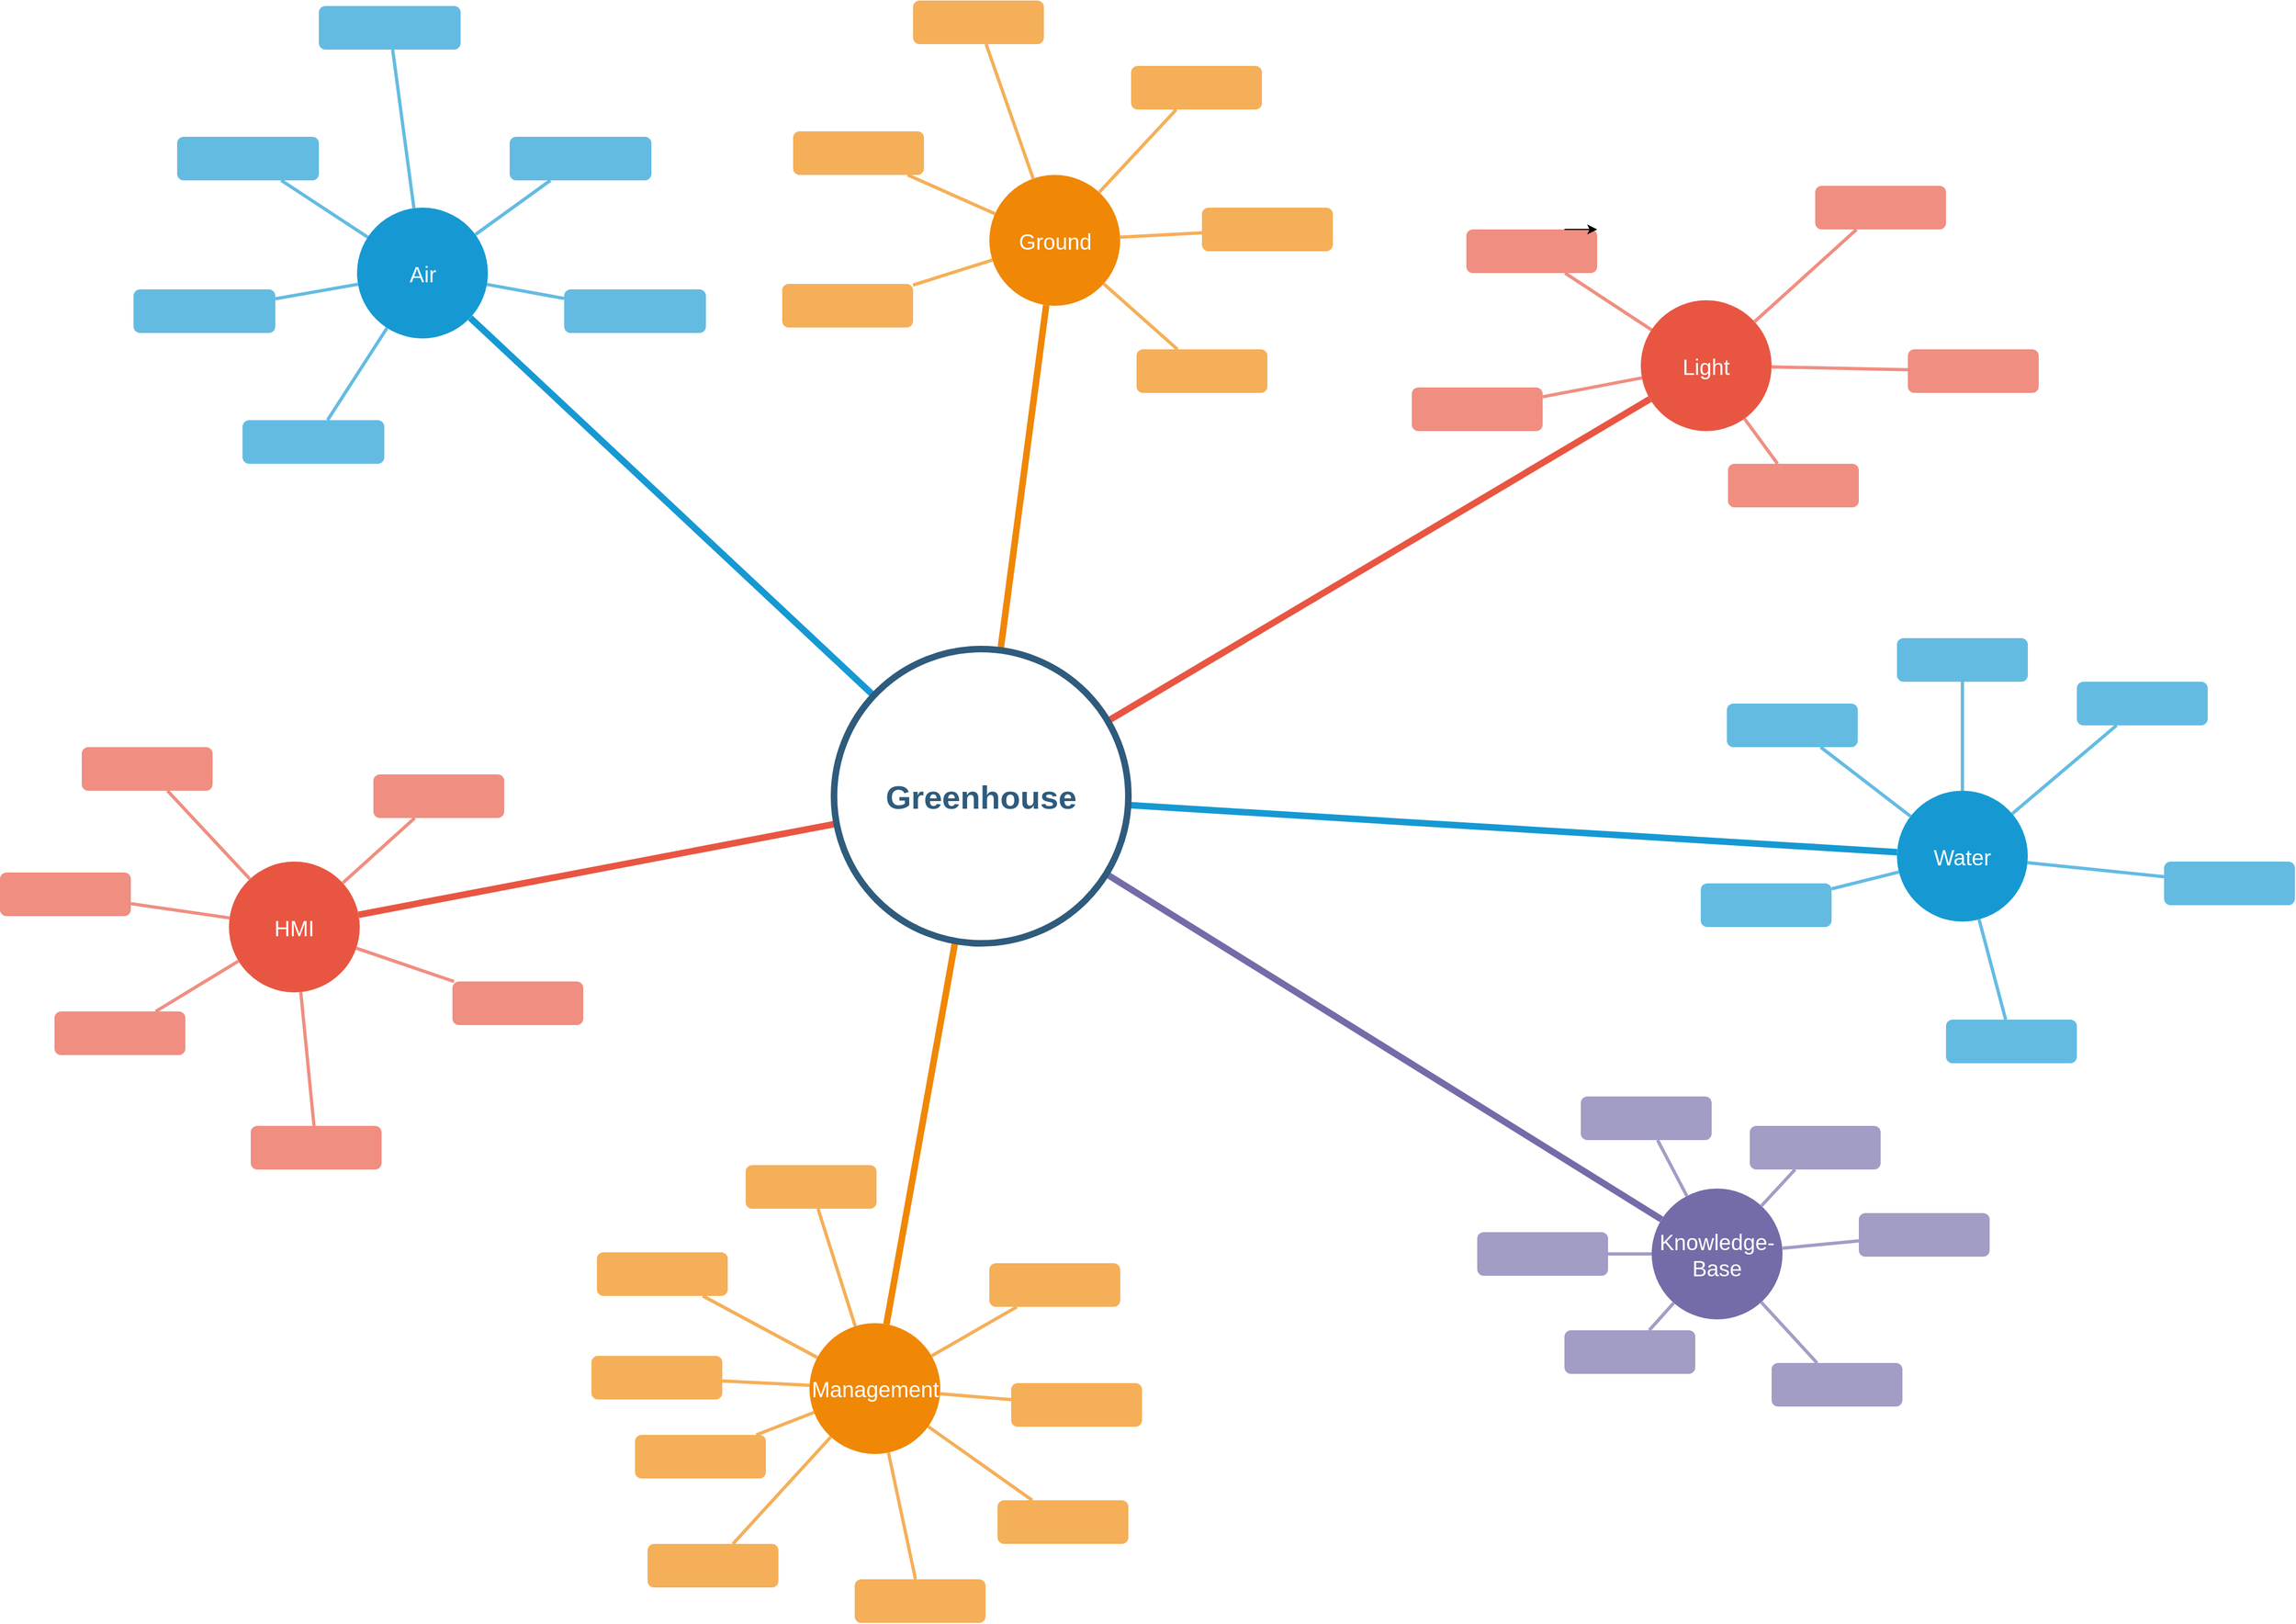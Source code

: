 <mxfile>
    <diagram id="6a731a19-8d31-9384-78a2-239565b7b9f0" name="Page-1">
        <mxGraphModel dx="2277" dy="2151" grid="1" gridSize="10" guides="1" tooltips="1" connect="1" arrows="1" fold="1" page="1" pageScale="1" pageWidth="1169" pageHeight="827" background="none" math="0" shadow="0">
            <root>
                <mxCell id="0"/>
                <mxCell id="1" parent="0"/>
                <mxCell id="1350" value="Air" style="ellipse;whiteSpace=wrap;html=1;shadow=0;fontFamily=Helvetica;fontSize=20;fontColor=#FFFFFF;align=center;strokeWidth=3;fillColor=#1699D3;strokeColor=none;" parent="1" vertex="1">
                    <mxGeometry x="523.5" y="271.5" width="120" height="120" as="geometry"/>
                </mxCell>
                <mxCell id="1351" value="Ground&lt;br&gt;" style="ellipse;whiteSpace=wrap;html=1;shadow=0;fontFamily=Helvetica;fontSize=20;fontColor=#FFFFFF;align=center;strokeWidth=3;fillColor=#F08705;strokeColor=none;gradientColor=none;" parent="1" vertex="1">
                    <mxGeometry x="1103.5" y="241.5" width="120" height="120" as="geometry"/>
                </mxCell>
                <mxCell id="1352" value="Light" style="ellipse;whiteSpace=wrap;html=1;shadow=0;fontFamily=Helvetica;fontSize=20;fontColor=#FFFFFF;align=center;strokeWidth=3;fillColor=#E85642;strokeColor=none;" parent="1" vertex="1">
                    <mxGeometry x="1701" y="356.5" width="120" height="120" as="geometry"/>
                </mxCell>
                <mxCell id="1353" value="Water" style="ellipse;whiteSpace=wrap;html=1;shadow=0;fontFamily=Helvetica;fontSize=20;fontColor=#FFFFFF;align=center;strokeWidth=3;fillColor=#1699D3;strokeColor=none;" parent="1" vertex="1">
                    <mxGeometry x="1936" y="806.5" width="120" height="120" as="geometry"/>
                </mxCell>
                <mxCell id="1354" value="Knowledge-&lt;br&gt;Base" style="ellipse;whiteSpace=wrap;html=1;shadow=0;fontFamily=Helvetica;fontSize=20;fontColor=#FFFFFF;align=center;strokeWidth=3;fillColor=#736ca8;strokeColor=none;" parent="1" vertex="1">
                    <mxGeometry x="1711" y="1171.5" width="120" height="120" as="geometry"/>
                </mxCell>
                <mxCell id="1355" value="Management" style="ellipse;whiteSpace=wrap;html=1;shadow=0;fontFamily=Helvetica;fontSize=20;fontColor=#FFFFFF;align=center;strokeWidth=3;fillColor=#F08705;strokeColor=none;" parent="1" vertex="1">
                    <mxGeometry x="938.5" y="1295" width="120" height="120" as="geometry"/>
                </mxCell>
                <mxCell id="1356" value="HMI" style="ellipse;whiteSpace=wrap;html=1;shadow=0;fontFamily=Helvetica;fontSize=20;fontColor=#FFFFFF;align=center;strokeWidth=3;fillColor=#E85642;strokeColor=none;" parent="1" vertex="1">
                    <mxGeometry x="406" y="871.5" width="120" height="120" as="geometry"/>
                </mxCell>
                <mxCell id="1359" style="endArrow=none;strokeWidth=6;strokeColor=#1699D3;html=1;" parent="1" source="1515" target="1350" edge="1">
                    <mxGeometry relative="1" as="geometry"/>
                </mxCell>
                <mxCell id="1360" style="endArrow=none;strokeWidth=6;strokeColor=#f08705;html=1;" parent="1" source="1515" target="1351" edge="1">
                    <mxGeometry relative="1" as="geometry"/>
                </mxCell>
                <mxCell id="1361" style="endArrow=none;strokeWidth=6;strokeColor=#E85642;html=1;" parent="1" source="1515" target="1352" edge="1">
                    <mxGeometry relative="1" as="geometry"/>
                </mxCell>
                <mxCell id="1362" style="endArrow=none;strokeWidth=6;strokeColor=#1699D3;html=1;" parent="1" source="1515" target="1353" edge="1">
                    <mxGeometry relative="1" as="geometry"/>
                </mxCell>
                <mxCell id="1364" style="endArrow=none;strokeWidth=6;strokeColor=#736ca8;html=1;" parent="1" source="1515" target="1354" edge="1">
                    <mxGeometry relative="1" as="geometry"/>
                </mxCell>
                <mxCell id="1365" value="" style="edgeStyle=none;endArrow=none;strokeWidth=6;strokeColor=#F08705;html=1;" parent="1" source="1515" target="1355" edge="1">
                    <mxGeometry x="181" y="226.5" width="100" height="100" as="geometry">
                        <mxPoint x="181" y="326.5" as="sourcePoint"/>
                        <mxPoint x="281" y="226.5" as="targetPoint"/>
                    </mxGeometry>
                </mxCell>
                <mxCell id="1366" value="" style="edgeStyle=none;endArrow=none;strokeWidth=6;strokeColor=#E85642;html=1;" parent="1" source="1515" target="1356" edge="1">
                    <mxGeometry x="181" y="226.5" width="100" height="100" as="geometry">
                        <mxPoint x="181" y="326.5" as="sourcePoint"/>
                        <mxPoint x="281" y="226.5" as="targetPoint"/>
                    </mxGeometry>
                </mxCell>
                <mxCell id="1367" value="&amp;nbsp;" style="rounded=1;fillColor=#64BBE2;strokeColor=none;strokeWidth=3;shadow=0;html=1;fontColor=#FFFFFF;" parent="1" vertex="1">
                    <mxGeometry x="418.5" y="466.5" width="130" height="40" as="geometry"/>
                </mxCell>
                <mxCell id="1368" value="&amp;nbsp;" style="rounded=1;fillColor=#64BBE2;strokeColor=none;strokeWidth=3;shadow=0;html=1;fontColor=#FFFFFF;" parent="1" vertex="1">
                    <mxGeometry x="318.5" y="346.5" width="130" height="40" as="geometry"/>
                </mxCell>
                <mxCell id="1370" value="&amp;nbsp;" style="rounded=1;fillColor=#64BBE2;strokeColor=none;strokeWidth=3;shadow=0;html=1;fontColor=#FFFFFF;" parent="1" vertex="1">
                    <mxGeometry x="358.5" y="206.5" width="130" height="40" as="geometry"/>
                </mxCell>
                <mxCell id="1372" value="&amp;nbsp;" style="rounded=1;fillColor=#64BBE2;strokeColor=none;strokeWidth=3;shadow=0;html=1;fontColor=#FFFFFF;" parent="1" vertex="1">
                    <mxGeometry x="488.5" y="86.5" width="130" height="40" as="geometry"/>
                </mxCell>
                <mxCell id="1374" value="&amp;nbsp;" style="rounded=1;fillColor=#64BBE2;strokeColor=none;strokeWidth=3;shadow=0;html=1;fontColor=#FFFFFF;" parent="1" vertex="1">
                    <mxGeometry x="663.5" y="206.5" width="130" height="40" as="geometry"/>
                </mxCell>
                <mxCell id="1376" value="&amp;nbsp;" style="rounded=1;fillColor=#64BBE2;strokeColor=none;strokeWidth=3;shadow=0;html=1;fontColor=#FFFFFF;" parent="1" vertex="1">
                    <mxGeometry x="713.5" y="346.5" width="130" height="40" as="geometry"/>
                </mxCell>
                <mxCell id="1377" value="" style="edgeStyle=none;endArrow=none;strokeWidth=3;strokeColor=#64BBE2;html=1;" parent="1" source="1350" target="1376" edge="1">
                    <mxGeometry x="-221.5" y="56.5" width="100" height="100" as="geometry">
                        <mxPoint x="-221.5" y="156.5" as="sourcePoint"/>
                        <mxPoint x="-121.5" y="56.5" as="targetPoint"/>
                    </mxGeometry>
                </mxCell>
                <mxCell id="1378" value="" style="edgeStyle=none;endArrow=none;strokeWidth=3;strokeColor=#64BBE2;html=1;" parent="1" source="1350" target="1367" edge="1">
                    <mxGeometry x="-221.5" y="56.5" width="100" height="100" as="geometry">
                        <mxPoint x="-221.5" y="156.5" as="sourcePoint"/>
                        <mxPoint x="-121.5" y="56.5" as="targetPoint"/>
                    </mxGeometry>
                </mxCell>
                <mxCell id="1380" value="" style="edgeStyle=none;endArrow=none;strokeWidth=3;strokeColor=#64BBE2;html=1;" parent="1" source="1350" target="1368" edge="1">
                    <mxGeometry x="-221.5" y="56.5" width="100" height="100" as="geometry">
                        <mxPoint x="-221.5" y="156.5" as="sourcePoint"/>
                        <mxPoint x="-121.5" y="56.5" as="targetPoint"/>
                    </mxGeometry>
                </mxCell>
                <mxCell id="1382" value="" style="edgeStyle=none;endArrow=none;strokeWidth=3;strokeColor=#64BBE2;html=1;" parent="1" source="1350" target="1370" edge="1">
                    <mxGeometry x="-221.5" y="56.5" width="100" height="100" as="geometry">
                        <mxPoint x="-221.5" y="156.5" as="sourcePoint"/>
                        <mxPoint x="-121.5" y="56.5" as="targetPoint"/>
                    </mxGeometry>
                </mxCell>
                <mxCell id="1384" value="" style="edgeStyle=none;endArrow=none;strokeWidth=3;strokeColor=#64BBE2;html=1;" parent="1" source="1350" target="1372" edge="1">
                    <mxGeometry x="-221.5" y="56.5" width="100" height="100" as="geometry">
                        <mxPoint x="-221.5" y="156.5" as="sourcePoint"/>
                        <mxPoint x="-121.5" y="56.5" as="targetPoint"/>
                    </mxGeometry>
                </mxCell>
                <mxCell id="1386" value="" style="edgeStyle=none;endArrow=none;strokeWidth=3;strokeColor=#64BBE2;html=1;" parent="1" source="1350" target="1374" edge="1">
                    <mxGeometry x="-221.5" y="56.5" width="100" height="100" as="geometry">
                        <mxPoint x="-221.5" y="156.5" as="sourcePoint"/>
                        <mxPoint x="-121.5" y="56.5" as="targetPoint"/>
                    </mxGeometry>
                </mxCell>
                <mxCell id="1388" value="&amp;nbsp;" style="rounded=1;fillColor=#f5af58;strokeColor=none;strokeWidth=3;shadow=0;html=1;fontColor=#FFFFFF;" parent="1" vertex="1">
                    <mxGeometry x="913.5" y="341.5" width="120" height="40" as="geometry"/>
                </mxCell>
                <mxCell id="1390" value="&amp;nbsp;" style="rounded=1;fillColor=#f5af58;strokeColor=none;strokeWidth=3;shadow=0;html=1;fontColor=#FFFFFF;" parent="1" vertex="1">
                    <mxGeometry x="923.5" y="201.5" width="120" height="40" as="geometry"/>
                </mxCell>
                <mxCell id="1392" value="&amp;nbsp;" style="rounded=1;fillColor=#f5af58;strokeColor=none;strokeWidth=3;shadow=0;html=1;fontColor=#FFFFFF;" parent="1" vertex="1">
                    <mxGeometry x="1033.5" y="81.5" width="120" height="40" as="geometry"/>
                </mxCell>
                <mxCell id="1394" value="&amp;nbsp;" style="rounded=1;fillColor=#f5af58;strokeColor=none;strokeWidth=3;shadow=0;html=1;fontColor=#FFFFFF;" parent="1" vertex="1">
                    <mxGeometry x="1233.5" y="141.5" width="120" height="40" as="geometry"/>
                </mxCell>
                <mxCell id="1396" value="&amp;nbsp;" style="rounded=1;fillColor=#f5af58;strokeColor=none;strokeWidth=3;shadow=0;html=1;fontColor=#FFFFFF;" parent="1" vertex="1">
                    <mxGeometry x="1298.5" y="271.5" width="120" height="40" as="geometry"/>
                </mxCell>
                <mxCell id="1398" value="&amp;nbsp;" style="rounded=1;fillColor=#f5af58;strokeColor=none;strokeWidth=3;shadow=0;html=1;fontColor=#FFFFFF;" parent="1" vertex="1">
                    <mxGeometry x="1238.5" y="401.5" width="120" height="40" as="geometry"/>
                </mxCell>
                <mxCell id="1400" value="" style="edgeStyle=none;endArrow=none;strokeWidth=3;strokeColor=#F5AF58;html=1;" parent="1" source="1351" target="1388" edge="1">
                    <mxGeometry x="3.5" y="21.5" width="100" height="100" as="geometry">
                        <mxPoint x="3.5" y="121.5" as="sourcePoint"/>
                        <mxPoint x="103.5" y="21.5" as="targetPoint"/>
                    </mxGeometry>
                </mxCell>
                <mxCell id="1402" value="" style="edgeStyle=none;endArrow=none;strokeWidth=3;strokeColor=#F5AF58;html=1;" parent="1" source="1351" target="1390" edge="1">
                    <mxGeometry x="3.5" y="21.5" width="100" height="100" as="geometry">
                        <mxPoint x="3.5" y="121.5" as="sourcePoint"/>
                        <mxPoint x="103.5" y="21.5" as="targetPoint"/>
                    </mxGeometry>
                </mxCell>
                <mxCell id="1404" value="" style="edgeStyle=none;endArrow=none;strokeWidth=3;strokeColor=#F5AF58;html=1;" parent="1" source="1351" target="1392" edge="1">
                    <mxGeometry x="3.5" y="21.5" width="100" height="100" as="geometry">
                        <mxPoint x="3.5" y="121.5" as="sourcePoint"/>
                        <mxPoint x="103.5" y="21.5" as="targetPoint"/>
                    </mxGeometry>
                </mxCell>
                <mxCell id="1406" value="" style="edgeStyle=none;endArrow=none;strokeWidth=3;strokeColor=#F5AF58;html=1;" parent="1" source="1351" target="1394" edge="1">
                    <mxGeometry x="3.5" y="21.5" width="100" height="100" as="geometry">
                        <mxPoint x="3.5" y="121.5" as="sourcePoint"/>
                        <mxPoint x="103.5" y="21.5" as="targetPoint"/>
                    </mxGeometry>
                </mxCell>
                <mxCell id="1408" value="" style="edgeStyle=none;endArrow=none;strokeWidth=3;strokeColor=#F5AF58;html=1;" parent="1" source="1351" target="1396" edge="1">
                    <mxGeometry x="3.5" y="21.5" width="100" height="100" as="geometry">
                        <mxPoint x="3.5" y="121.5" as="sourcePoint"/>
                        <mxPoint x="103.5" y="21.5" as="targetPoint"/>
                    </mxGeometry>
                </mxCell>
                <mxCell id="1410" value="" style="edgeStyle=none;endArrow=none;strokeWidth=3;strokeColor=#F5AF58;html=1;" parent="1" source="1351" target="1398" edge="1">
                    <mxGeometry x="3.5" y="21.5" width="100" height="100" as="geometry">
                        <mxPoint x="3.5" y="121.5" as="sourcePoint"/>
                        <mxPoint x="103.5" y="21.5" as="targetPoint"/>
                    </mxGeometry>
                </mxCell>
                <mxCell id="1412" value="&amp;nbsp;" style="rounded=1;fillColor=#f08e81;strokeColor=none;strokeWidth=3;shadow=0;html=1;fontColor=#FFFFFF;" parent="1" vertex="1">
                    <mxGeometry x="1946" y="401.5" width="120" height="40" as="geometry"/>
                </mxCell>
                <mxCell id="1413" value="&amp;nbsp;" style="rounded=1;fillColor=#f08e81;strokeColor=none;strokeWidth=3;shadow=0;html=1;fontColor=#FFFFFF;" parent="1" vertex="1">
                    <mxGeometry x="1491" y="436.5" width="120" height="40" as="geometry"/>
                </mxCell>
                <mxCell id="1415" value="&amp;nbsp;" style="rounded=1;fillColor=#f08e81;strokeColor=none;strokeWidth=3;shadow=0;html=1;fontColor=#FFFFFF;" parent="1" vertex="1">
                    <mxGeometry x="1541" y="291.5" width="120" height="40" as="geometry"/>
                </mxCell>
                <mxCell id="1418" value="&amp;nbsp;" style="rounded=1;fillColor=#f08e81;strokeColor=none;strokeWidth=3;shadow=0;html=1;fontColor=#FFFFFF;" parent="1" vertex="1">
                    <mxGeometry x="1861" y="251.5" width="120" height="40" as="geometry"/>
                </mxCell>
                <mxCell id="1421" value="&amp;nbsp;" style="rounded=1;fillColor=#f08e81;strokeColor=none;strokeWidth=3;shadow=0;html=1;fontColor=#FFFFFF;" parent="1" vertex="1">
                    <mxGeometry x="1781" y="506.5" width="120" height="40" as="geometry"/>
                </mxCell>
                <mxCell id="1424" value="" style="edgeStyle=none;endArrow=none;strokeWidth=3;strokeColor=#F08E81;html=1;" parent="1" source="1352" target="1413" edge="1">
                    <mxGeometry x="31" y="106.5" width="100" height="100" as="geometry">
                        <mxPoint x="31" y="206.5" as="sourcePoint"/>
                        <mxPoint x="131" y="106.5" as="targetPoint"/>
                    </mxGeometry>
                </mxCell>
                <mxCell id="1426" value="" style="edgeStyle=none;endArrow=none;strokeWidth=3;strokeColor=#F08E81;html=1;" parent="1" source="1352" target="1415" edge="1">
                    <mxGeometry x="31" y="106.5" width="100" height="100" as="geometry">
                        <mxPoint x="31" y="206.5" as="sourcePoint"/>
                        <mxPoint x="131" y="106.5" as="targetPoint"/>
                    </mxGeometry>
                </mxCell>
                <mxCell id="1429" value="" style="edgeStyle=none;endArrow=none;strokeWidth=3;strokeColor=#F08E81;html=1;" parent="1" source="1352" target="1418" edge="1">
                    <mxGeometry x="31" y="106.5" width="100" height="100" as="geometry">
                        <mxPoint x="31" y="206.5" as="sourcePoint"/>
                        <mxPoint x="131" y="106.5" as="targetPoint"/>
                    </mxGeometry>
                </mxCell>
                <mxCell id="1431" value="" style="edgeStyle=none;endArrow=none;strokeWidth=3;strokeColor=#F08E81;html=1;" parent="1" source="1352" target="1412" edge="1">
                    <mxGeometry x="31" y="106.5" width="100" height="100" as="geometry">
                        <mxPoint x="31" y="206.5" as="sourcePoint"/>
                        <mxPoint x="131" y="106.5" as="targetPoint"/>
                    </mxGeometry>
                </mxCell>
                <mxCell id="1433" value="" style="edgeStyle=none;endArrow=none;strokeWidth=3;strokeColor=#F08E81;html=1;" parent="1" source="1352" target="1421" edge="1">
                    <mxGeometry x="31" y="106.5" width="100" height="100" as="geometry">
                        <mxPoint x="31" y="206.5" as="sourcePoint"/>
                        <mxPoint x="131" y="106.5" as="targetPoint"/>
                    </mxGeometry>
                </mxCell>
                <mxCell id="1436" value="&amp;nbsp;" style="rounded=1;fillColor=#64BBE2;strokeColor=none;strokeWidth=3;shadow=0;html=1;fontColor=#FFFFFF;" parent="1" vertex="1">
                    <mxGeometry x="1780" y="726.5" width="120" height="40" as="geometry"/>
                </mxCell>
                <mxCell id="1437" value="&amp;nbsp;" style="rounded=1;fillColor=#64BBE2;strokeColor=none;strokeWidth=3;shadow=0;html=1;fontColor=#FFFFFF;" parent="1" vertex="1">
                    <mxGeometry x="1936" y="666.5" width="120" height="40" as="geometry"/>
                </mxCell>
                <mxCell id="1439" value="&amp;nbsp;" style="rounded=1;fillColor=#64BBE2;strokeColor=none;strokeWidth=3;shadow=0;html=1;fontColor=#FFFFFF;" parent="1" vertex="1">
                    <mxGeometry x="2101" y="706.5" width="120" height="40" as="geometry"/>
                </mxCell>
                <mxCell id="1442" value="&amp;nbsp;" style="rounded=1;fillColor=#64BBE2;strokeColor=none;strokeWidth=3;shadow=0;html=1;fontColor=#FFFFFF;" parent="1" vertex="1">
                    <mxGeometry x="2181" y="871.5" width="120" height="40" as="geometry"/>
                </mxCell>
                <mxCell id="1443" value="&amp;nbsp;" style="rounded=1;fillColor=#64BBE2;strokeColor=none;strokeWidth=3;shadow=0;html=1;fontColor=#FFFFFF;" parent="1" vertex="1">
                    <mxGeometry x="1981" y="1016.5" width="120" height="40" as="geometry"/>
                </mxCell>
                <mxCell id="1445" value="&amp;nbsp;" style="rounded=1;fillColor=#64BBE2;strokeColor=none;strokeWidth=3;shadow=0;html=1;fontColor=#FFFFFF;" parent="1" vertex="1">
                    <mxGeometry x="1756" y="891.5" width="120" height="40" as="geometry"/>
                </mxCell>
                <mxCell id="1447" value="" style="edgeStyle=none;endArrow=none;strokeWidth=3;strokeColor=#64BBE2;html=1;" parent="1" source="1353" target="1436" edge="1">
                    <mxGeometry x="-24" y="196.5" width="100" height="100" as="geometry">
                        <mxPoint x="-24" y="296.5" as="sourcePoint"/>
                        <mxPoint x="76" y="196.5" as="targetPoint"/>
                    </mxGeometry>
                </mxCell>
                <mxCell id="1448" value="" style="edgeStyle=none;endArrow=none;strokeWidth=3;strokeColor=#64BBE2;html=1;" parent="1" source="1353" target="1437" edge="1">
                    <mxGeometry x="-24" y="196.5" width="100" height="100" as="geometry">
                        <mxPoint x="-24" y="296.5" as="sourcePoint"/>
                        <mxPoint x="76" y="196.5" as="targetPoint"/>
                    </mxGeometry>
                </mxCell>
                <mxCell id="1450" value="" style="edgeStyle=none;endArrow=none;strokeWidth=3;strokeColor=#64BBE2;html=1;" parent="1" source="1353" target="1439" edge="1">
                    <mxGeometry x="-24" y="196.5" width="100" height="100" as="geometry">
                        <mxPoint x="-24" y="296.5" as="sourcePoint"/>
                        <mxPoint x="76" y="196.5" as="targetPoint"/>
                    </mxGeometry>
                </mxCell>
                <mxCell id="1452" value="" style="edgeStyle=none;endArrow=none;strokeWidth=3;strokeColor=#64BBE2;html=1;" parent="1" source="1353" target="1442" edge="1">
                    <mxGeometry x="-24" y="196.5" width="100" height="100" as="geometry">
                        <mxPoint x="-24" y="296.5" as="sourcePoint"/>
                        <mxPoint x="76" y="196.5" as="targetPoint"/>
                    </mxGeometry>
                </mxCell>
                <mxCell id="1454" value="" style="edgeStyle=none;endArrow=none;strokeWidth=3;strokeColor=#64BBE2;html=1;" parent="1" source="1353" target="1443" edge="1">
                    <mxGeometry x="-24" y="196.5" width="100" height="100" as="geometry">
                        <mxPoint x="-24" y="296.5" as="sourcePoint"/>
                        <mxPoint x="76" y="196.5" as="targetPoint"/>
                    </mxGeometry>
                </mxCell>
                <mxCell id="1456" value="" style="edgeStyle=none;endArrow=none;strokeWidth=3;strokeColor=#64BBE2;html=1;" parent="1" source="1353" target="1445" edge="1">
                    <mxGeometry x="-24" y="196.5" width="100" height="100" as="geometry">
                        <mxPoint x="-24" y="296.5" as="sourcePoint"/>
                        <mxPoint x="76" y="196.5" as="targetPoint"/>
                    </mxGeometry>
                </mxCell>
                <mxCell id="1457" value="&amp;nbsp;" style="rounded=1;fillColor=#a29dc5;strokeColor=none;strokeWidth=3;shadow=0;html=1;fontColor=#FFFFFF;" parent="1" vertex="1">
                    <mxGeometry x="1646" y="1087" width="120" height="40" as="geometry"/>
                </mxCell>
                <mxCell id="1458" value="&amp;nbsp;" style="rounded=1;fillColor=#a29dc5;strokeColor=none;strokeWidth=3;shadow=0;html=1;fontColor=#FFFFFF;" parent="1" vertex="1">
                    <mxGeometry x="1631" y="1301.5" width="120" height="40" as="geometry"/>
                </mxCell>
                <mxCell id="1459" value="&amp;nbsp;" style="rounded=1;fillColor=#a29dc5;strokeColor=none;strokeWidth=3;shadow=0;html=1;fontColor=#FFFFFF;" parent="1" vertex="1">
                    <mxGeometry x="1801" y="1114" width="120" height="40" as="geometry"/>
                </mxCell>
                <mxCell id="1460" value="" style="rounded=1;fillColor=#a29dc5;strokeColor=none;strokeWidth=3;shadow=0;html=1;fontColor=#FFFFFF;" parent="1" vertex="1">
                    <mxGeometry x="1901" y="1194" width="120" height="40" as="geometry"/>
                </mxCell>
                <mxCell id="1461" value="&amp;nbsp;" style="rounded=1;fillColor=#a29dc5;strokeColor=none;strokeWidth=3;shadow=0;html=1;fontColor=#FFFFFF;" parent="1" vertex="1">
                    <mxGeometry x="1821" y="1331.5" width="120" height="40" as="geometry"/>
                </mxCell>
                <mxCell id="1462" value="&amp;nbsp;" style="rounded=1;fillColor=#a29dc5;strokeColor=none;strokeWidth=3;shadow=0;html=1;fontColor=#FFFFFF;" parent="1" vertex="1">
                    <mxGeometry x="1551" y="1211.5" width="120" height="40" as="geometry"/>
                </mxCell>
                <mxCell id="1463" value="" style="edgeStyle=none;endArrow=none;strokeWidth=3;strokeColor=#A29DC5;html=1;" parent="1" source="1354" target="1460" edge="1">
                    <mxGeometry x="251" y="-103.5" width="100" height="100" as="geometry">
                        <mxPoint x="251" y="-3.5" as="sourcePoint"/>
                        <mxPoint x="351" y="-103.5" as="targetPoint"/>
                    </mxGeometry>
                </mxCell>
                <mxCell id="1464" value="" style="edgeStyle=none;endArrow=none;strokeWidth=3;strokeColor=#A29DC5;html=1;" parent="1" source="1354" target="1461" edge="1">
                    <mxGeometry x="251" y="-103.5" width="100" height="100" as="geometry">
                        <mxPoint x="251" y="-3.5" as="sourcePoint"/>
                        <mxPoint x="351" y="-103.5" as="targetPoint"/>
                    </mxGeometry>
                </mxCell>
                <mxCell id="1465" value="" style="edgeStyle=none;endArrow=none;strokeWidth=3;strokeColor=#A29DC5;html=1;" parent="1" source="1354" target="1458" edge="1">
                    <mxGeometry x="251" y="-103.5" width="100" height="100" as="geometry">
                        <mxPoint x="251" y="-3.5" as="sourcePoint"/>
                        <mxPoint x="351" y="-103.5" as="targetPoint"/>
                    </mxGeometry>
                </mxCell>
                <mxCell id="1466" value="" style="edgeStyle=none;endArrow=none;strokeWidth=3;strokeColor=#A29DC5;html=1;" parent="1" source="1354" target="1462" edge="1">
                    <mxGeometry x="251" y="-103.5" width="100" height="100" as="geometry">
                        <mxPoint x="251" y="-3.5" as="sourcePoint"/>
                        <mxPoint x="351" y="-103.5" as="targetPoint"/>
                    </mxGeometry>
                </mxCell>
                <mxCell id="1467" value="" style="edgeStyle=none;endArrow=none;strokeWidth=3;strokeColor=#A29DC5;html=1;" parent="1" source="1354" target="1457" edge="1">
                    <mxGeometry x="251" y="-103.5" width="100" height="100" as="geometry">
                        <mxPoint x="251" y="-3.5" as="sourcePoint"/>
                        <mxPoint x="351" y="-103.5" as="targetPoint"/>
                    </mxGeometry>
                </mxCell>
                <mxCell id="1470" value="&amp;nbsp;" style="rounded=1;fillColor=#f5af58;strokeColor=none;strokeWidth=3;shadow=0;html=1;fontColor=#FFFFFF;" parent="1" vertex="1">
                    <mxGeometry x="1123.5" y="1350" width="120" height="40" as="geometry"/>
                </mxCell>
                <mxCell id="1471" value="&amp;nbsp;" style="rounded=1;fillColor=#f5af58;strokeColor=none;strokeWidth=3;shadow=0;html=1;fontColor=#FFFFFF;" parent="1" vertex="1">
                    <mxGeometry x="1111" y="1457.5" width="120" height="40" as="geometry"/>
                </mxCell>
                <mxCell id="1472" value="&amp;nbsp;" style="rounded=1;fillColor=#f5af58;strokeColor=none;strokeWidth=3;shadow=0;html=1;fontColor=#FFFFFF;" parent="1" vertex="1">
                    <mxGeometry x="980" y="1530" width="120" height="40" as="geometry"/>
                </mxCell>
                <mxCell id="1473" value="&amp;nbsp;" style="rounded=1;fillColor=#f5af58;strokeColor=none;strokeWidth=3;shadow=0;html=1;fontColor=#FFFFFF;" parent="1" vertex="1">
                    <mxGeometry x="790" y="1497.5" width="120" height="40" as="geometry"/>
                </mxCell>
                <mxCell id="1474" value="&amp;nbsp;" style="rounded=1;fillColor=#f5af58;strokeColor=none;strokeWidth=3;shadow=0;html=1;fontColor=#FFFFFF;" parent="1" vertex="1">
                    <mxGeometry x="778.5" y="1397.5" width="120" height="40" as="geometry"/>
                </mxCell>
                <mxCell id="1475" value="&amp;nbsp;" style="rounded=1;fillColor=#f5af58;strokeColor=none;strokeWidth=3;shadow=0;html=1;fontColor=#FFFFFF;" parent="1" vertex="1">
                    <mxGeometry x="738.5" y="1325" width="120" height="40" as="geometry"/>
                </mxCell>
                <mxCell id="1476" value="&amp;nbsp;" style="rounded=1;fillColor=#f5af58;strokeColor=none;strokeWidth=3;shadow=0;html=1;fontColor=#FFFFFF;" parent="1" vertex="1">
                    <mxGeometry x="743.5" y="1230" width="120" height="40" as="geometry"/>
                </mxCell>
                <mxCell id="1477" value="&amp;nbsp;" style="rounded=1;fillColor=#f5af58;strokeColor=none;strokeWidth=3;shadow=0;html=1;fontColor=#FFFFFF;" parent="1" vertex="1">
                    <mxGeometry x="880" y="1150" width="120" height="40" as="geometry"/>
                </mxCell>
                <mxCell id="1478" value="&amp;nbsp;" style="rounded=1;fillColor=#f5af58;strokeColor=none;strokeWidth=3;shadow=0;html=1;fontColor=#FFFFFF;" parent="1" vertex="1">
                    <mxGeometry x="1103.5" y="1240" width="120" height="40" as="geometry"/>
                </mxCell>
                <mxCell id="1479" value="" style="edgeStyle=none;endArrow=none;strokeWidth=3;strokeColor=#F5AF58;html=1;" parent="1" source="1355" target="1478" edge="1">
                    <mxGeometry x="18.5" y="25" width="100" height="100" as="geometry">
                        <mxPoint x="18.5" y="125" as="sourcePoint"/>
                        <mxPoint x="118.5" y="25" as="targetPoint"/>
                    </mxGeometry>
                </mxCell>
                <mxCell id="1482" value="" style="edgeStyle=none;endArrow=none;strokeWidth=3;strokeColor=#F5AF58;html=1;" parent="1" source="1355" target="1470" edge="1">
                    <mxGeometry x="18.5" y="25" width="100" height="100" as="geometry">
                        <mxPoint x="18.5" y="125" as="sourcePoint"/>
                        <mxPoint x="118.5" y="25" as="targetPoint"/>
                    </mxGeometry>
                </mxCell>
                <mxCell id="1483" value="" style="edgeStyle=none;endArrow=none;strokeWidth=3;strokeColor=#F5AF58;html=1;" parent="1" source="1355" target="1471" edge="1">
                    <mxGeometry x="18.5" y="25" width="100" height="100" as="geometry">
                        <mxPoint x="18.5" y="125" as="sourcePoint"/>
                        <mxPoint x="118.5" y="25" as="targetPoint"/>
                    </mxGeometry>
                </mxCell>
                <mxCell id="1484" value="" style="edgeStyle=none;endArrow=none;strokeWidth=3;strokeColor=#F5AF58;html=1;" parent="1" source="1355" target="1472" edge="1">
                    <mxGeometry x="18.5" y="25" width="100" height="100" as="geometry">
                        <mxPoint x="18.5" y="125" as="sourcePoint"/>
                        <mxPoint x="118.5" y="25" as="targetPoint"/>
                    </mxGeometry>
                </mxCell>
                <mxCell id="1485" value="" style="edgeStyle=none;endArrow=none;strokeWidth=3;strokeColor=#F5AF58;html=1;" parent="1" source="1355" target="1473" edge="1">
                    <mxGeometry x="18.5" y="25" width="100" height="100" as="geometry">
                        <mxPoint x="18.5" y="125" as="sourcePoint"/>
                        <mxPoint x="118.5" y="25" as="targetPoint"/>
                    </mxGeometry>
                </mxCell>
                <mxCell id="1486" value="" style="edgeStyle=none;endArrow=none;strokeWidth=3;strokeColor=#F5AF58;html=1;" parent="1" source="1355" target="1474" edge="1">
                    <mxGeometry x="18.5" y="25" width="100" height="100" as="geometry">
                        <mxPoint x="18.5" y="125" as="sourcePoint"/>
                        <mxPoint x="118.5" y="25" as="targetPoint"/>
                    </mxGeometry>
                </mxCell>
                <mxCell id="1487" value="" style="edgeStyle=none;endArrow=none;strokeWidth=3;strokeColor=#F5AF58;html=1;" parent="1" source="1355" target="1475" edge="1">
                    <mxGeometry x="18.5" y="25" width="100" height="100" as="geometry">
                        <mxPoint x="18.5" y="125" as="sourcePoint"/>
                        <mxPoint x="118.5" y="25" as="targetPoint"/>
                    </mxGeometry>
                </mxCell>
                <mxCell id="1488" value="" style="edgeStyle=none;endArrow=none;strokeWidth=3;strokeColor=#F5AF58;html=1;" parent="1" source="1355" target="1476" edge="1">
                    <mxGeometry x="18.5" y="25" width="100" height="100" as="geometry">
                        <mxPoint x="18.5" y="125" as="sourcePoint"/>
                        <mxPoint x="118.5" y="25" as="targetPoint"/>
                    </mxGeometry>
                </mxCell>
                <mxCell id="1489" value="" style="edgeStyle=none;endArrow=none;strokeWidth=3;strokeColor=#F5AF58;html=1;" parent="1" source="1355" target="1477" edge="1">
                    <mxGeometry x="18.5" y="25" width="100" height="100" as="geometry">
                        <mxPoint x="18.5" y="125" as="sourcePoint"/>
                        <mxPoint x="118.5" y="25" as="targetPoint"/>
                    </mxGeometry>
                </mxCell>
                <mxCell id="1492" value="&amp;nbsp;" style="rounded=1;fillColor=#f08e81;strokeColor=none;strokeWidth=3;shadow=0;html=1;fontColor=#FFFFFF;" parent="1" vertex="1">
                    <mxGeometry x="271" y="766.5" width="120" height="40" as="geometry"/>
                </mxCell>
                <mxCell id="1494" value="&amp;nbsp;" style="rounded=1;fillColor=#f08e81;strokeColor=none;strokeWidth=3;shadow=0;html=1;fontColor=#FFFFFF;" parent="1" vertex="1">
                    <mxGeometry x="196" y="881.5" width="120" height="40" as="geometry"/>
                </mxCell>
                <mxCell id="1496" value="&amp;nbsp;" style="rounded=1;fillColor=#f08e81;strokeColor=none;strokeWidth=3;shadow=0;html=1;fontColor=#FFFFFF;" parent="1" vertex="1">
                    <mxGeometry x="246" y="1009" width="120" height="40" as="geometry"/>
                </mxCell>
                <mxCell id="1498" value="&amp;nbsp;" style="rounded=1;fillColor=#f08e81;strokeColor=none;strokeWidth=3;shadow=0;html=1;fontColor=#FFFFFF;" parent="1" vertex="1">
                    <mxGeometry x="426" y="1114" width="120" height="40" as="geometry"/>
                </mxCell>
                <mxCell id="1500" value="&amp;nbsp;" style="rounded=1;fillColor=#f08e81;strokeColor=none;strokeWidth=3;shadow=0;html=1;fontColor=#FFFFFF;" parent="1" vertex="1">
                    <mxGeometry x="611" y="981.5" width="120" height="40" as="geometry"/>
                </mxCell>
                <mxCell id="1501" value="&amp;nbsp;" style="rounded=1;fillColor=#f08e81;strokeColor=none;strokeWidth=3;shadow=0;html=1;fontColor=#FFFFFF;" parent="1" vertex="1">
                    <mxGeometry x="538.5" y="791.5" width="120" height="40" as="geometry"/>
                </mxCell>
                <mxCell id="1502" value="" style="edgeStyle=none;endArrow=none;strokeWidth=3;strokeColor=#F08E81;html=1;" parent="1" source="1356" target="1501" edge="1">
                    <mxGeometry x="36" y="-248.5" width="100" height="100" as="geometry">
                        <mxPoint x="36" y="-148.5" as="sourcePoint"/>
                        <mxPoint x="136" y="-248.5" as="targetPoint"/>
                    </mxGeometry>
                </mxCell>
                <mxCell id="1505" value="" style="edgeStyle=none;endArrow=none;strokeWidth=3;strokeColor=#F08E81;html=1;" parent="1" source="1356" target="1492" edge="1">
                    <mxGeometry x="36" y="-248.5" width="100" height="100" as="geometry">
                        <mxPoint x="36" y="-148.5" as="sourcePoint"/>
                        <mxPoint x="136" y="-248.5" as="targetPoint"/>
                    </mxGeometry>
                </mxCell>
                <mxCell id="1507" value="" style="edgeStyle=none;endArrow=none;strokeWidth=3;strokeColor=#F08E81;html=1;" parent="1" source="1356" target="1494" edge="1">
                    <mxGeometry x="36" y="-248.5" width="100" height="100" as="geometry">
                        <mxPoint x="36" y="-148.5" as="sourcePoint"/>
                        <mxPoint x="136" y="-248.5" as="targetPoint"/>
                    </mxGeometry>
                </mxCell>
                <mxCell id="1509" value="" style="edgeStyle=none;endArrow=none;strokeWidth=3;strokeColor=#F08E81;html=1;" parent="1" source="1356" target="1496" edge="1">
                    <mxGeometry x="36" y="-248.5" width="100" height="100" as="geometry">
                        <mxPoint x="36" y="-148.5" as="sourcePoint"/>
                        <mxPoint x="136" y="-248.5" as="targetPoint"/>
                    </mxGeometry>
                </mxCell>
                <mxCell id="1511" value="" style="edgeStyle=none;endArrow=none;strokeWidth=3;strokeColor=#F08E81;html=1;" parent="1" source="1356" target="1498" edge="1">
                    <mxGeometry x="36" y="-248.5" width="100" height="100" as="geometry">
                        <mxPoint x="36" y="-148.5" as="sourcePoint"/>
                        <mxPoint x="136" y="-248.5" as="targetPoint"/>
                    </mxGeometry>
                </mxCell>
                <mxCell id="1513" value="" style="edgeStyle=none;endArrow=none;strokeWidth=3;strokeColor=#F08E81;html=1;" parent="1" source="1356" target="1500" edge="1">
                    <mxGeometry x="36" y="-248.5" width="100" height="100" as="geometry">
                        <mxPoint x="36" y="-148.5" as="sourcePoint"/>
                        <mxPoint x="136" y="-248.5" as="targetPoint"/>
                    </mxGeometry>
                </mxCell>
                <mxCell id="1514" style="edgeStyle=orthogonalEdgeStyle;rounded=0;html=1;exitX=0.75;exitY=0;entryX=0.75;entryY=0;startArrow=none;startFill=0;endArrow=block;endFill=1;jettySize=auto;orthogonalLoop=1;strokeColor=#12aab5;strokeWidth=6;fontSize=20;fontColor=#2F5B7C;" parent="1" edge="1">
                    <mxGeometry relative="1" as="geometry">
                        <mxPoint x="1611" y="371.5" as="sourcePoint"/>
                        <mxPoint x="1611" y="371.5" as="targetPoint"/>
                    </mxGeometry>
                </mxCell>
                <mxCell id="1515" value="Greenhouse" style="ellipse;whiteSpace=wrap;html=1;shadow=0;fontFamily=Helvetica;fontSize=30;fontColor=#2F5B7C;align=center;strokeColor=#2F5B7C;strokeWidth=6;fillColor=#FFFFFF;fontStyle=1;gradientColor=none;" parent="1" vertex="1">
                    <mxGeometry x="961" y="676.5" width="270" height="270" as="geometry"/>
                </mxCell>
                <mxCell id="1541" value="" style="edgeStyle=none;endArrow=none;strokeWidth=3;strokeColor=#A29DC5;html=1;" parent="1" source="1354" target="1459" edge="1">
                    <mxGeometry x="-1174" y="-408.5" width="100" height="100" as="geometry">
                        <mxPoint x="-1174" y="-308.5" as="sourcePoint"/>
                        <mxPoint x="-1074" y="-408.5" as="targetPoint"/>
                    </mxGeometry>
                </mxCell>
                <mxCell id="1542" style="edgeStyle=none;html=1;exitX=0.75;exitY=0;exitDx=0;exitDy=0;entryX=1;entryY=0;entryDx=0;entryDy=0;" edge="1" parent="1" source="1415" target="1415">
                    <mxGeometry relative="1" as="geometry"/>
                </mxCell>
            </root>
        </mxGraphModel>
    </diagram>
</mxfile>